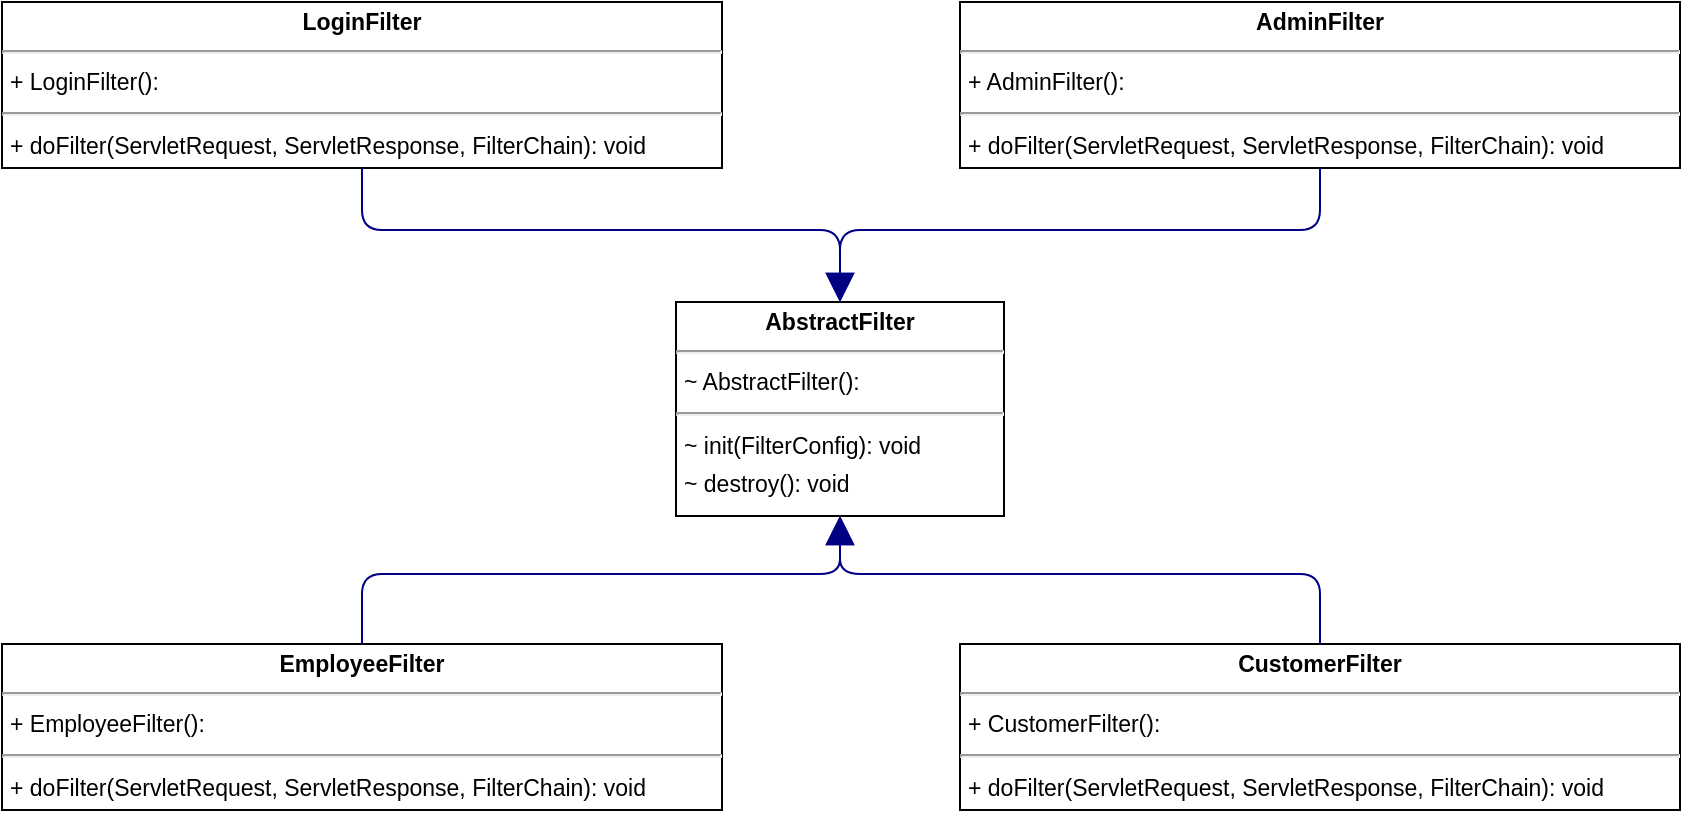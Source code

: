 <mxfile version="17.4.6" type="device"><diagram id="-pUwa91MS1F_hdaUUafQ" name="Page-1"><mxGraphModel dx="1550" dy="1201" grid="1" gridSize="10" guides="1" tooltips="1" connect="1" arrows="1" fold="1" page="0" pageScale="1" pageWidth="827" pageHeight="1169" background="none" math="0" shadow="0"><root><mxCell id="0"/><mxCell id="1" parent="0"/><mxCell id="node0" value="&lt;p style=&quot;margin: 4px 0px 0px; text-align: center; font-size: 11.5px;&quot;&gt;&lt;b style=&quot;font-size: 11.5px;&quot;&gt;AbstractFilter&lt;/b&gt;&lt;/p&gt;&lt;hr style=&quot;font-size: 11.5px;&quot;&gt;&lt;p style=&quot;margin: 0px 0px 0px 4px; line-height: 1.6; font-size: 11.5px;&quot;&gt;~ AbstractFilter(): &lt;/p&gt;&lt;hr style=&quot;font-size: 11.5px;&quot;&gt;&lt;p style=&quot;margin: 0px 0px 0px 4px; line-height: 1.6; font-size: 11.5px;&quot;&gt;~ init(FilterConfig): void&lt;br style=&quot;font-size: 11.5px;&quot;&gt;~ destroy(): void&lt;/p&gt;" style="verticalAlign=top;align=left;overflow=fill;fontSize=11.5;fontFamily=Helvetica;html=1;rounded=0;shadow=0;comic=0;labelBackgroundColor=none;strokeWidth=1;" parent="1" vertex="1"><mxGeometry x="579" y="-9" width="164" height="107" as="geometry"/></mxCell><mxCell id="node2" value="&lt;p style=&quot;margin: 4px 0px 0px; text-align: center; font-size: 11.5px;&quot;&gt;&lt;b style=&quot;font-size: 11.5px;&quot;&gt;AdminFilter&lt;/b&gt;&lt;/p&gt;&lt;hr style=&quot;font-size: 11.5px;&quot;&gt;&lt;p style=&quot;margin: 0px 0px 0px 4px; line-height: 1.6; font-size: 11.5px;&quot;&gt;+ AdminFilter(): &lt;/p&gt;&lt;hr style=&quot;font-size: 11.5px;&quot;&gt;&lt;p style=&quot;margin: 0px 0px 0px 4px; line-height: 1.6; font-size: 11.5px;&quot;&gt;+ doFilter(ServletRequest, ServletResponse, FilterChain): void&lt;/p&gt;" style="verticalAlign=top;align=left;overflow=fill;fontSize=11.5;fontFamily=Helvetica;html=1;rounded=0;shadow=0;comic=0;labelBackgroundColor=none;strokeWidth=1;" parent="1" vertex="1"><mxGeometry x="721" y="-159" width="360" height="83" as="geometry"/></mxCell><mxCell id="node3" value="&lt;p style=&quot;margin: 4px 0px 0px; text-align: center; font-size: 11.5px;&quot;&gt;&lt;b style=&quot;font-size: 11.5px;&quot;&gt;CustomerFilter&lt;/b&gt;&lt;/p&gt;&lt;hr style=&quot;font-size: 11.5px;&quot;&gt;&lt;p style=&quot;margin: 0px 0px 0px 4px; line-height: 1.6; font-size: 11.5px;&quot;&gt;+ CustomerFilter(): &lt;/p&gt;&lt;hr style=&quot;font-size: 11.5px;&quot;&gt;&lt;p style=&quot;margin: 0px 0px 0px 4px; line-height: 1.6; font-size: 11.5px;&quot;&gt;+ doFilter(ServletRequest, ServletResponse, FilterChain): void&lt;/p&gt;" style="verticalAlign=top;align=left;overflow=fill;fontSize=11.5;fontFamily=Helvetica;html=1;rounded=0;shadow=0;comic=0;labelBackgroundColor=none;strokeWidth=1;" parent="1" vertex="1"><mxGeometry x="721" y="162" width="360" height="83" as="geometry"/></mxCell><mxCell id="node1" value="&lt;p style=&quot;margin: 4px 0px 0px; text-align: center; font-size: 11.5px;&quot;&gt;&lt;b style=&quot;font-size: 11.5px;&quot;&gt;EmployeeFilter&lt;/b&gt;&lt;/p&gt;&lt;hr style=&quot;font-size: 11.5px;&quot;&gt;&lt;p style=&quot;margin: 0px 0px 0px 4px; line-height: 1.6; font-size: 11.5px;&quot;&gt;+ EmployeeFilter(): &lt;/p&gt;&lt;hr style=&quot;font-size: 11.5px;&quot;&gt;&lt;p style=&quot;margin: 0px 0px 0px 4px; line-height: 1.6; font-size: 11.5px;&quot;&gt;+ doFilter(ServletRequest, ServletResponse, FilterChain): void&lt;/p&gt;" style="verticalAlign=top;align=left;overflow=fill;fontSize=11.5;fontFamily=Helvetica;html=1;rounded=0;shadow=0;comic=0;labelBackgroundColor=none;strokeWidth=1;" parent="1" vertex="1"><mxGeometry x="242" y="162" width="360" height="83" as="geometry"/></mxCell><mxCell id="node4" value="&lt;p style=&quot;margin: 4px 0px 0px; text-align: center; font-size: 11.5px;&quot;&gt;&lt;b style=&quot;font-size: 11.5px;&quot;&gt;LoginFilter&lt;/b&gt;&lt;/p&gt;&lt;hr style=&quot;font-size: 11.5px;&quot;&gt;&lt;p style=&quot;margin: 0px 0px 0px 4px; line-height: 1.6; font-size: 11.5px;&quot;&gt;+ LoginFilter(): &lt;/p&gt;&lt;hr style=&quot;font-size: 11.5px;&quot;&gt;&lt;p style=&quot;margin: 0px 0px 0px 4px; line-height: 1.6; font-size: 11.5px;&quot;&gt;+ doFilter(ServletRequest, ServletResponse, FilterChain): void&lt;/p&gt;" style="verticalAlign=top;align=left;overflow=fill;fontSize=11.5;fontFamily=Helvetica;html=1;rounded=0;shadow=0;comic=0;labelBackgroundColor=none;strokeWidth=1;" parent="1" vertex="1"><mxGeometry x="242" y="-159" width="360" height="83" as="geometry"/></mxCell><mxCell id="edge3" value="" style="html=1;rounded=1;edgeStyle=orthogonalEdgeStyle;dashed=0;startArrow=none;endArrow=block;endSize=12;strokeColor=#000082;exitX=0.500;exitY=1.000;exitDx=0;exitDy=0;entryX=0.500;entryY=0.000;entryDx=0;entryDy=0;fontSize=11.5;" parent="1" source="node2" target="node0" edge="1"><mxGeometry width="50" height="50" relative="1" as="geometry"><Array as="points"><mxPoint x="901" y="-45"/><mxPoint x="661" y="-45"/></Array></mxGeometry></mxCell><mxCell id="edge2" value="" style="html=1;rounded=1;edgeStyle=orthogonalEdgeStyle;dashed=0;startArrow=none;endArrow=block;endSize=12;strokeColor=#000082;exitX=0.500;exitY=0.000;exitDx=0;exitDy=0;entryX=0.500;entryY=1.000;entryDx=0;entryDy=0;fontSize=11.5;" parent="1" source="node3" target="node0" edge="1"><mxGeometry width="50" height="50" relative="1" as="geometry"><Array as="points"><mxPoint x="901" y="127"/><mxPoint x="661" y="127"/></Array></mxGeometry></mxCell><mxCell id="edge0" value="" style="html=1;rounded=1;edgeStyle=orthogonalEdgeStyle;dashed=0;startArrow=none;endArrow=block;endSize=12;strokeColor=#000082;exitX=0.500;exitY=0.000;exitDx=0;exitDy=0;entryX=0.500;entryY=1.000;entryDx=0;entryDy=0;fontSize=11.5;" parent="1" source="node1" target="node0" edge="1"><mxGeometry width="50" height="50" relative="1" as="geometry"><Array as="points"><mxPoint x="422" y="127"/><mxPoint x="661" y="127"/></Array></mxGeometry></mxCell><mxCell id="edge1" value="" style="html=1;rounded=1;edgeStyle=orthogonalEdgeStyle;dashed=0;startArrow=none;endArrow=block;endSize=12;strokeColor=#000082;exitX=0.500;exitY=1.000;exitDx=0;exitDy=0;entryX=0.500;entryY=0.000;entryDx=0;entryDy=0;fontSize=11.5;" parent="1" source="node4" target="node0" edge="1"><mxGeometry width="50" height="50" relative="1" as="geometry"><Array as="points"><mxPoint x="422" y="-45"/><mxPoint x="661" y="-45"/></Array></mxGeometry></mxCell></root></mxGraphModel></diagram></mxfile>